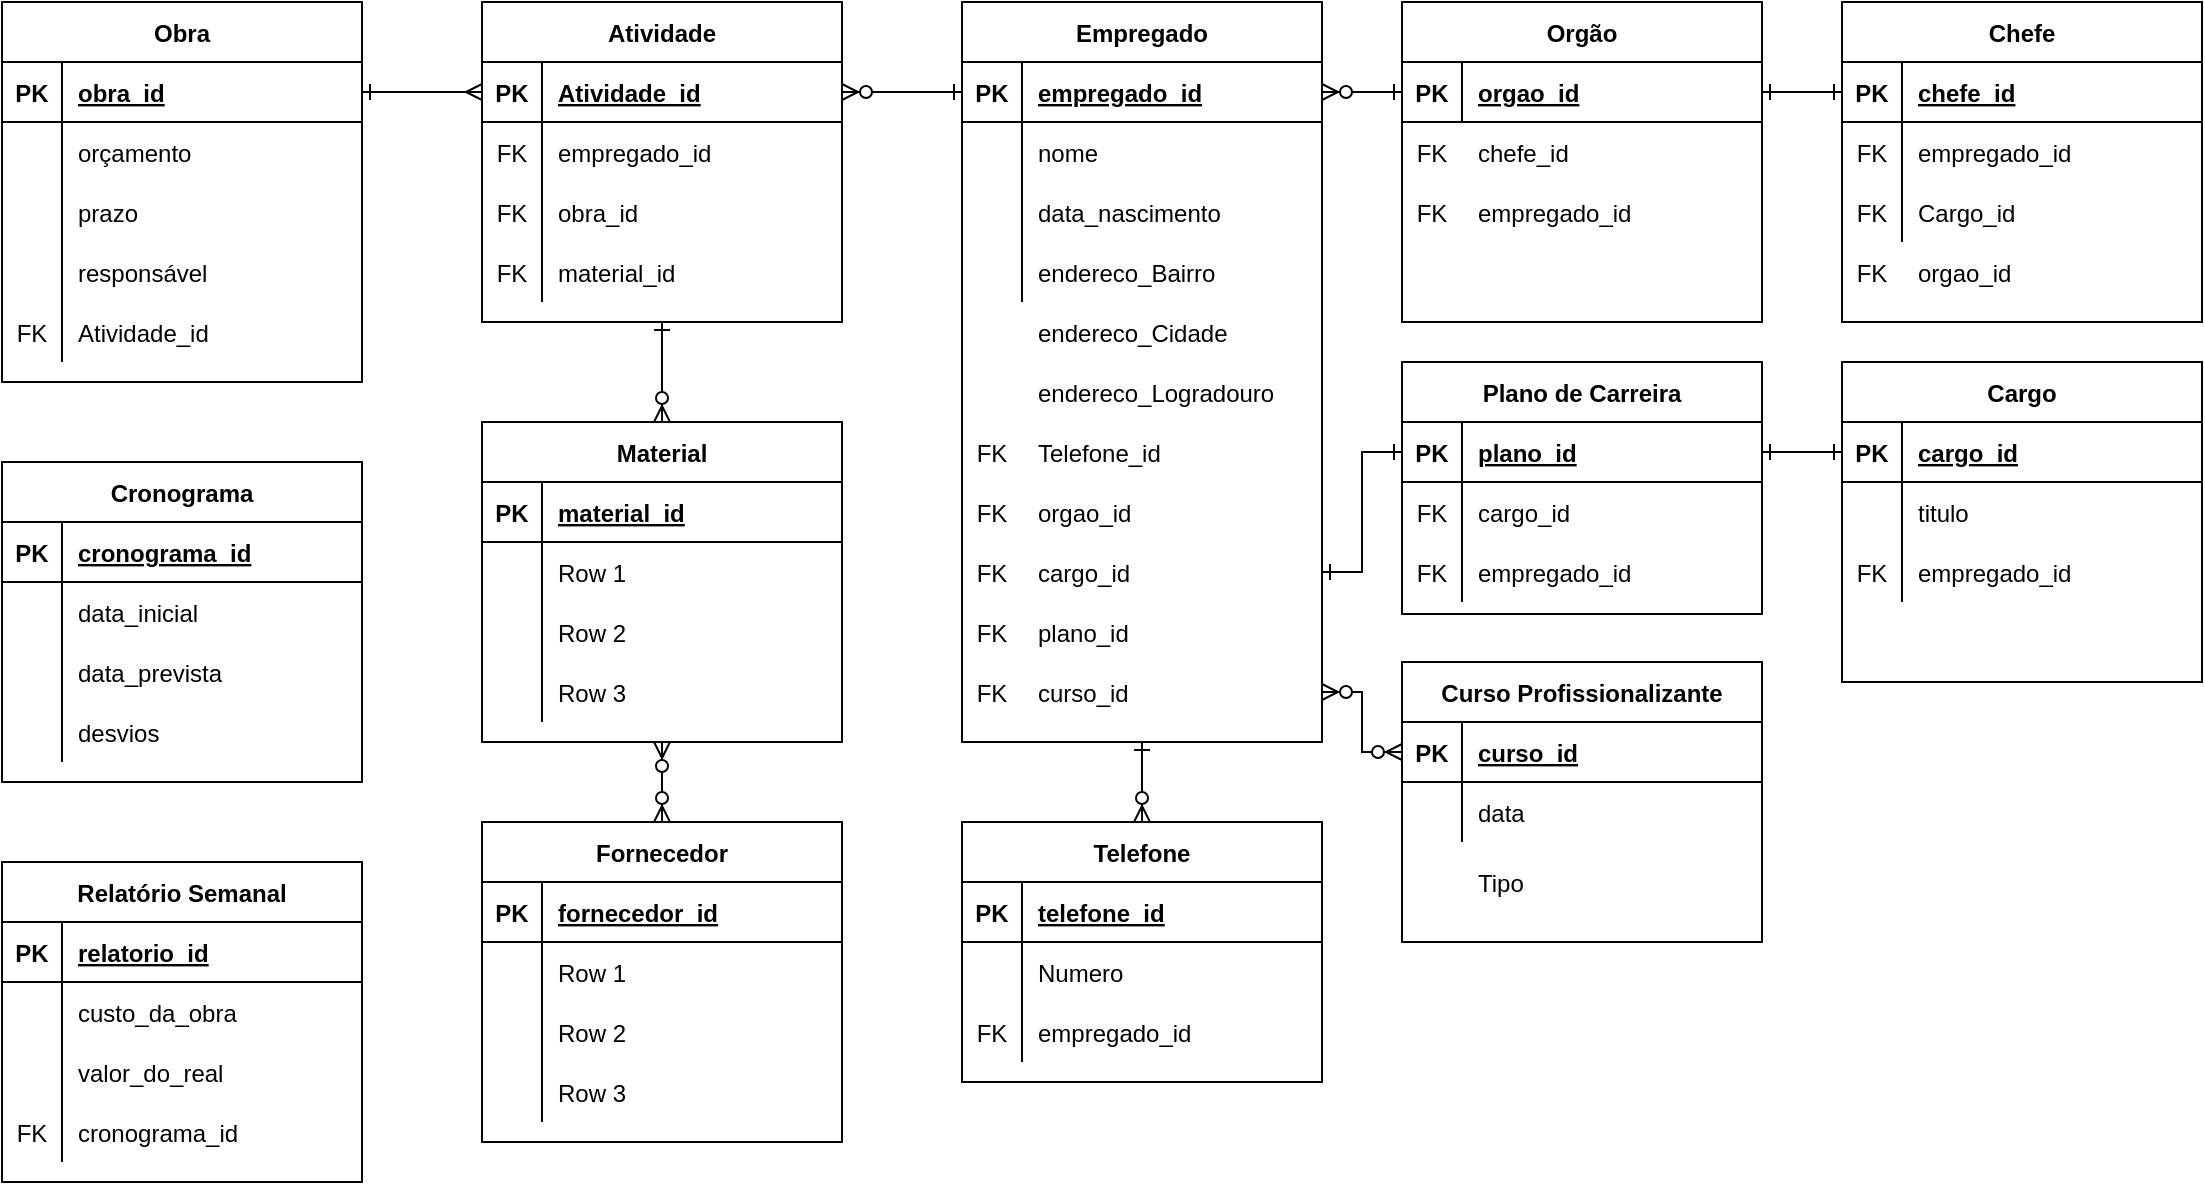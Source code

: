 <mxfile version="15.4.3" type="github">
  <diagram id="XuMGc6kauEwP0xBruHN6" name="Page-1">
    <mxGraphModel dx="1102" dy="607" grid="1" gridSize="10" guides="1" tooltips="1" connect="1" arrows="1" fold="1" page="1" pageScale="1" pageWidth="1169" pageHeight="827" math="0" shadow="0">
      <root>
        <mxCell id="0" />
        <mxCell id="1" parent="0" />
        <mxCell id="fsgz1HRYoz0x8cUBC16A-59" value="Empregado" style="shape=table;startSize=30;container=1;collapsible=1;childLayout=tableLayout;fixedRows=1;rowLines=0;fontStyle=1;align=center;resizeLast=1;" vertex="1" parent="1">
          <mxGeometry x="540" y="10" width="180" height="370" as="geometry" />
        </mxCell>
        <mxCell id="fsgz1HRYoz0x8cUBC16A-60" value="" style="shape=partialRectangle;collapsible=0;dropTarget=0;pointerEvents=0;fillColor=none;top=0;left=0;bottom=1;right=0;points=[[0,0.5],[1,0.5]];portConstraint=eastwest;" vertex="1" parent="fsgz1HRYoz0x8cUBC16A-59">
          <mxGeometry y="30" width="180" height="30" as="geometry" />
        </mxCell>
        <mxCell id="fsgz1HRYoz0x8cUBC16A-61" value="PK" style="shape=partialRectangle;connectable=0;fillColor=none;top=0;left=0;bottom=0;right=0;fontStyle=1;overflow=hidden;" vertex="1" parent="fsgz1HRYoz0x8cUBC16A-60">
          <mxGeometry width="30" height="30" as="geometry">
            <mxRectangle width="30" height="30" as="alternateBounds" />
          </mxGeometry>
        </mxCell>
        <mxCell id="fsgz1HRYoz0x8cUBC16A-62" value="empregado_id" style="shape=partialRectangle;connectable=0;fillColor=none;top=0;left=0;bottom=0;right=0;align=left;spacingLeft=6;fontStyle=5;overflow=hidden;" vertex="1" parent="fsgz1HRYoz0x8cUBC16A-60">
          <mxGeometry x="30" width="150" height="30" as="geometry">
            <mxRectangle width="150" height="30" as="alternateBounds" />
          </mxGeometry>
        </mxCell>
        <mxCell id="fsgz1HRYoz0x8cUBC16A-63" value="" style="shape=partialRectangle;collapsible=0;dropTarget=0;pointerEvents=0;fillColor=none;top=0;left=0;bottom=0;right=0;points=[[0,0.5],[1,0.5]];portConstraint=eastwest;" vertex="1" parent="fsgz1HRYoz0x8cUBC16A-59">
          <mxGeometry y="60" width="180" height="30" as="geometry" />
        </mxCell>
        <mxCell id="fsgz1HRYoz0x8cUBC16A-64" value="" style="shape=partialRectangle;connectable=0;fillColor=none;top=0;left=0;bottom=0;right=0;editable=1;overflow=hidden;" vertex="1" parent="fsgz1HRYoz0x8cUBC16A-63">
          <mxGeometry width="30" height="30" as="geometry">
            <mxRectangle width="30" height="30" as="alternateBounds" />
          </mxGeometry>
        </mxCell>
        <mxCell id="fsgz1HRYoz0x8cUBC16A-65" value="nome    " style="shape=partialRectangle;connectable=0;fillColor=none;top=0;left=0;bottom=0;right=0;align=left;spacingLeft=6;overflow=hidden;" vertex="1" parent="fsgz1HRYoz0x8cUBC16A-63">
          <mxGeometry x="30" width="150" height="30" as="geometry">
            <mxRectangle width="150" height="30" as="alternateBounds" />
          </mxGeometry>
        </mxCell>
        <mxCell id="fsgz1HRYoz0x8cUBC16A-66" value="" style="shape=partialRectangle;collapsible=0;dropTarget=0;pointerEvents=0;fillColor=none;top=0;left=0;bottom=0;right=0;points=[[0,0.5],[1,0.5]];portConstraint=eastwest;" vertex="1" parent="fsgz1HRYoz0x8cUBC16A-59">
          <mxGeometry y="90" width="180" height="30" as="geometry" />
        </mxCell>
        <mxCell id="fsgz1HRYoz0x8cUBC16A-67" value="" style="shape=partialRectangle;connectable=0;fillColor=none;top=0;left=0;bottom=0;right=0;editable=1;overflow=hidden;" vertex="1" parent="fsgz1HRYoz0x8cUBC16A-66">
          <mxGeometry width="30" height="30" as="geometry">
            <mxRectangle width="30" height="30" as="alternateBounds" />
          </mxGeometry>
        </mxCell>
        <mxCell id="fsgz1HRYoz0x8cUBC16A-68" value="data_nascimento" style="shape=partialRectangle;connectable=0;fillColor=none;top=0;left=0;bottom=0;right=0;align=left;spacingLeft=6;overflow=hidden;" vertex="1" parent="fsgz1HRYoz0x8cUBC16A-66">
          <mxGeometry x="30" width="150" height="30" as="geometry">
            <mxRectangle width="150" height="30" as="alternateBounds" />
          </mxGeometry>
        </mxCell>
        <mxCell id="fsgz1HRYoz0x8cUBC16A-69" value="" style="shape=partialRectangle;collapsible=0;dropTarget=0;pointerEvents=0;fillColor=none;top=0;left=0;bottom=0;right=0;points=[[0,0.5],[1,0.5]];portConstraint=eastwest;" vertex="1" parent="fsgz1HRYoz0x8cUBC16A-59">
          <mxGeometry y="120" width="180" height="30" as="geometry" />
        </mxCell>
        <mxCell id="fsgz1HRYoz0x8cUBC16A-70" value="" style="shape=partialRectangle;connectable=0;fillColor=none;top=0;left=0;bottom=0;right=0;editable=1;overflow=hidden;" vertex="1" parent="fsgz1HRYoz0x8cUBC16A-69">
          <mxGeometry width="30" height="30" as="geometry">
            <mxRectangle width="30" height="30" as="alternateBounds" />
          </mxGeometry>
        </mxCell>
        <mxCell id="fsgz1HRYoz0x8cUBC16A-71" value="endereco_Bairro" style="shape=partialRectangle;connectable=0;fillColor=none;top=0;left=0;bottom=0;right=0;align=left;spacingLeft=6;overflow=hidden;" vertex="1" parent="fsgz1HRYoz0x8cUBC16A-69">
          <mxGeometry x="30" width="150" height="30" as="geometry">
            <mxRectangle width="150" height="30" as="alternateBounds" />
          </mxGeometry>
        </mxCell>
        <mxCell id="fsgz1HRYoz0x8cUBC16A-72" value="Chefe" style="shape=table;startSize=30;container=1;collapsible=1;childLayout=tableLayout;fixedRows=1;rowLines=0;fontStyle=1;align=center;resizeLast=1;" vertex="1" parent="1">
          <mxGeometry x="980" y="10" width="180" height="160" as="geometry" />
        </mxCell>
        <mxCell id="fsgz1HRYoz0x8cUBC16A-73" value="" style="shape=partialRectangle;collapsible=0;dropTarget=0;pointerEvents=0;fillColor=none;top=0;left=0;bottom=1;right=0;points=[[0,0.5],[1,0.5]];portConstraint=eastwest;" vertex="1" parent="fsgz1HRYoz0x8cUBC16A-72">
          <mxGeometry y="30" width="180" height="30" as="geometry" />
        </mxCell>
        <mxCell id="fsgz1HRYoz0x8cUBC16A-74" value="PK" style="shape=partialRectangle;connectable=0;fillColor=none;top=0;left=0;bottom=0;right=0;fontStyle=1;overflow=hidden;" vertex="1" parent="fsgz1HRYoz0x8cUBC16A-73">
          <mxGeometry width="30" height="30" as="geometry">
            <mxRectangle width="30" height="30" as="alternateBounds" />
          </mxGeometry>
        </mxCell>
        <mxCell id="fsgz1HRYoz0x8cUBC16A-75" value="chefe_id" style="shape=partialRectangle;connectable=0;fillColor=none;top=0;left=0;bottom=0;right=0;align=left;spacingLeft=6;fontStyle=5;overflow=hidden;" vertex="1" parent="fsgz1HRYoz0x8cUBC16A-73">
          <mxGeometry x="30" width="150" height="30" as="geometry">
            <mxRectangle width="150" height="30" as="alternateBounds" />
          </mxGeometry>
        </mxCell>
        <mxCell id="fsgz1HRYoz0x8cUBC16A-76" value="" style="shape=partialRectangle;collapsible=0;dropTarget=0;pointerEvents=0;fillColor=none;top=0;left=0;bottom=0;right=0;points=[[0,0.5],[1,0.5]];portConstraint=eastwest;" vertex="1" parent="fsgz1HRYoz0x8cUBC16A-72">
          <mxGeometry y="60" width="180" height="30" as="geometry" />
        </mxCell>
        <mxCell id="fsgz1HRYoz0x8cUBC16A-77" value="FK" style="shape=partialRectangle;connectable=0;fillColor=none;top=0;left=0;bottom=0;right=0;editable=1;overflow=hidden;" vertex="1" parent="fsgz1HRYoz0x8cUBC16A-76">
          <mxGeometry width="30" height="30" as="geometry">
            <mxRectangle width="30" height="30" as="alternateBounds" />
          </mxGeometry>
        </mxCell>
        <mxCell id="fsgz1HRYoz0x8cUBC16A-78" value="empregado_id" style="shape=partialRectangle;connectable=0;fillColor=none;top=0;left=0;bottom=0;right=0;align=left;spacingLeft=6;overflow=hidden;" vertex="1" parent="fsgz1HRYoz0x8cUBC16A-76">
          <mxGeometry x="30" width="150" height="30" as="geometry">
            <mxRectangle width="150" height="30" as="alternateBounds" />
          </mxGeometry>
        </mxCell>
        <mxCell id="fsgz1HRYoz0x8cUBC16A-82" value="" style="shape=partialRectangle;collapsible=0;dropTarget=0;pointerEvents=0;fillColor=none;top=0;left=0;bottom=0;right=0;points=[[0,0.5],[1,0.5]];portConstraint=eastwest;" vertex="1" parent="fsgz1HRYoz0x8cUBC16A-72">
          <mxGeometry y="90" width="180" height="30" as="geometry" />
        </mxCell>
        <mxCell id="fsgz1HRYoz0x8cUBC16A-83" value="FK" style="shape=partialRectangle;connectable=0;fillColor=none;top=0;left=0;bottom=0;right=0;editable=1;overflow=hidden;" vertex="1" parent="fsgz1HRYoz0x8cUBC16A-82">
          <mxGeometry width="30" height="30" as="geometry">
            <mxRectangle width="30" height="30" as="alternateBounds" />
          </mxGeometry>
        </mxCell>
        <mxCell id="fsgz1HRYoz0x8cUBC16A-84" value="Cargo_id" style="shape=partialRectangle;connectable=0;fillColor=none;top=0;left=0;bottom=0;right=0;align=left;spacingLeft=6;overflow=hidden;" vertex="1" parent="fsgz1HRYoz0x8cUBC16A-82">
          <mxGeometry x="30" width="150" height="30" as="geometry">
            <mxRectangle width="150" height="30" as="alternateBounds" />
          </mxGeometry>
        </mxCell>
        <mxCell id="fsgz1HRYoz0x8cUBC16A-87" value="Orgão" style="shape=table;startSize=30;container=1;collapsible=1;childLayout=tableLayout;fixedRows=1;rowLines=0;fontStyle=1;align=center;resizeLast=1;" vertex="1" parent="1">
          <mxGeometry x="760" y="10" width="180" height="160" as="geometry" />
        </mxCell>
        <mxCell id="fsgz1HRYoz0x8cUBC16A-88" value="" style="shape=partialRectangle;collapsible=0;dropTarget=0;pointerEvents=0;fillColor=none;top=0;left=0;bottom=1;right=0;points=[[0,0.5],[1,0.5]];portConstraint=eastwest;" vertex="1" parent="fsgz1HRYoz0x8cUBC16A-87">
          <mxGeometry y="30" width="180" height="30" as="geometry" />
        </mxCell>
        <mxCell id="fsgz1HRYoz0x8cUBC16A-89" value="PK" style="shape=partialRectangle;connectable=0;fillColor=none;top=0;left=0;bottom=0;right=0;fontStyle=1;overflow=hidden;" vertex="1" parent="fsgz1HRYoz0x8cUBC16A-88">
          <mxGeometry width="30" height="30" as="geometry">
            <mxRectangle width="30" height="30" as="alternateBounds" />
          </mxGeometry>
        </mxCell>
        <mxCell id="fsgz1HRYoz0x8cUBC16A-90" value="orgao_id" style="shape=partialRectangle;connectable=0;fillColor=none;top=0;left=0;bottom=0;right=0;align=left;spacingLeft=6;fontStyle=5;overflow=hidden;" vertex="1" parent="fsgz1HRYoz0x8cUBC16A-88">
          <mxGeometry x="30" width="150" height="30" as="geometry">
            <mxRectangle width="150" height="30" as="alternateBounds" />
          </mxGeometry>
        </mxCell>
        <mxCell id="fsgz1HRYoz0x8cUBC16A-102" value="" style="fontSize=12;html=1;endArrow=ERone;startArrow=ERone;rounded=0;verticalAlign=middle;entryX=1;entryY=0.5;entryDx=0;entryDy=0;exitX=0;exitY=0.5;exitDx=0;exitDy=0;startFill=0;endFill=0;" edge="1" parent="1" source="fsgz1HRYoz0x8cUBC16A-73" target="fsgz1HRYoz0x8cUBC16A-88">
          <mxGeometry width="100" height="100" relative="1" as="geometry">
            <mxPoint x="680" y="300" as="sourcePoint" />
            <mxPoint x="780" y="200" as="targetPoint" />
          </mxGeometry>
        </mxCell>
        <mxCell id="fsgz1HRYoz0x8cUBC16A-104" style="edgeStyle=none;rounded=0;orthogonalLoop=1;jettySize=auto;html=1;entryX=0;entryY=0.5;entryDx=0;entryDy=0;startArrow=ERzeroToMany;startFill=1;endArrow=ERone;endFill=0;verticalAlign=middle;exitX=1;exitY=0.5;exitDx=0;exitDy=0;" edge="1" parent="1" source="fsgz1HRYoz0x8cUBC16A-60" target="fsgz1HRYoz0x8cUBC16A-88">
          <mxGeometry relative="1" as="geometry" />
        </mxCell>
        <mxCell id="fsgz1HRYoz0x8cUBC16A-109" value="" style="shape=partialRectangle;collapsible=0;dropTarget=0;pointerEvents=0;fillColor=none;top=0;left=0;bottom=0;right=0;points=[[0,0.5],[1,0.5]];portConstraint=eastwest;" vertex="1" parent="1">
          <mxGeometry x="540" y="160" width="180" height="30" as="geometry" />
        </mxCell>
        <mxCell id="fsgz1HRYoz0x8cUBC16A-110" value="" style="shape=partialRectangle;connectable=0;fillColor=none;top=0;left=0;bottom=0;right=0;editable=1;overflow=hidden;" vertex="1" parent="fsgz1HRYoz0x8cUBC16A-109">
          <mxGeometry width="30" height="30" as="geometry">
            <mxRectangle width="30" height="30" as="alternateBounds" />
          </mxGeometry>
        </mxCell>
        <mxCell id="fsgz1HRYoz0x8cUBC16A-111" value="endereco_Cidade" style="shape=partialRectangle;connectable=0;fillColor=none;top=0;left=0;bottom=0;right=0;align=left;spacingLeft=6;overflow=hidden;" vertex="1" parent="fsgz1HRYoz0x8cUBC16A-109">
          <mxGeometry x="30" width="150" height="30" as="geometry">
            <mxRectangle width="150" height="30" as="alternateBounds" />
          </mxGeometry>
        </mxCell>
        <mxCell id="fsgz1HRYoz0x8cUBC16A-112" value="" style="shape=partialRectangle;collapsible=0;dropTarget=0;pointerEvents=0;fillColor=none;top=0;left=0;bottom=0;right=0;points=[[0,0.5],[1,0.5]];portConstraint=eastwest;" vertex="1" parent="1">
          <mxGeometry x="540" y="190" width="180" height="30" as="geometry" />
        </mxCell>
        <mxCell id="fsgz1HRYoz0x8cUBC16A-113" value="" style="shape=partialRectangle;connectable=0;fillColor=none;top=0;left=0;bottom=0;right=0;editable=1;overflow=hidden;" vertex="1" parent="fsgz1HRYoz0x8cUBC16A-112">
          <mxGeometry width="30" height="30" as="geometry">
            <mxRectangle width="30" height="30" as="alternateBounds" />
          </mxGeometry>
        </mxCell>
        <mxCell id="fsgz1HRYoz0x8cUBC16A-114" value="endereco_Logradouro" style="shape=partialRectangle;connectable=0;fillColor=none;top=0;left=0;bottom=0;right=0;align=left;spacingLeft=6;overflow=hidden;" vertex="1" parent="fsgz1HRYoz0x8cUBC16A-112">
          <mxGeometry x="30" width="150" height="30" as="geometry">
            <mxRectangle width="150" height="30" as="alternateBounds" />
          </mxGeometry>
        </mxCell>
        <mxCell id="fsgz1HRYoz0x8cUBC16A-128" value="" style="shape=partialRectangle;collapsible=0;dropTarget=0;pointerEvents=0;fillColor=none;top=0;left=0;bottom=0;right=0;points=[[0,0.5],[1,0.5]];portConstraint=eastwest;" vertex="1" parent="1">
          <mxGeometry x="540" y="250" width="180" height="30" as="geometry" />
        </mxCell>
        <mxCell id="fsgz1HRYoz0x8cUBC16A-129" value="FK" style="shape=partialRectangle;connectable=0;fillColor=none;top=0;left=0;bottom=0;right=0;editable=1;overflow=hidden;" vertex="1" parent="fsgz1HRYoz0x8cUBC16A-128">
          <mxGeometry width="30" height="30" as="geometry">
            <mxRectangle width="30" height="30" as="alternateBounds" />
          </mxGeometry>
        </mxCell>
        <mxCell id="fsgz1HRYoz0x8cUBC16A-130" value="orgao_id" style="shape=partialRectangle;connectable=0;fillColor=none;top=0;left=0;bottom=0;right=0;align=left;spacingLeft=6;overflow=hidden;" vertex="1" parent="fsgz1HRYoz0x8cUBC16A-128">
          <mxGeometry x="30" width="150" height="30" as="geometry">
            <mxRectangle width="150" height="30" as="alternateBounds" />
          </mxGeometry>
        </mxCell>
        <mxCell id="fsgz1HRYoz0x8cUBC16A-131" value="Cargo" style="shape=table;startSize=30;container=1;collapsible=1;childLayout=tableLayout;fixedRows=1;rowLines=0;fontStyle=1;align=center;resizeLast=1;" vertex="1" parent="1">
          <mxGeometry x="980" y="190" width="180" height="160" as="geometry" />
        </mxCell>
        <mxCell id="fsgz1HRYoz0x8cUBC16A-132" value="" style="shape=partialRectangle;collapsible=0;dropTarget=0;pointerEvents=0;fillColor=none;top=0;left=0;bottom=1;right=0;points=[[0,0.5],[1,0.5]];portConstraint=eastwest;" vertex="1" parent="fsgz1HRYoz0x8cUBC16A-131">
          <mxGeometry y="30" width="180" height="30" as="geometry" />
        </mxCell>
        <mxCell id="fsgz1HRYoz0x8cUBC16A-133" value="PK" style="shape=partialRectangle;connectable=0;fillColor=none;top=0;left=0;bottom=0;right=0;fontStyle=1;overflow=hidden;" vertex="1" parent="fsgz1HRYoz0x8cUBC16A-132">
          <mxGeometry width="30" height="30" as="geometry">
            <mxRectangle width="30" height="30" as="alternateBounds" />
          </mxGeometry>
        </mxCell>
        <mxCell id="fsgz1HRYoz0x8cUBC16A-134" value="cargo_id" style="shape=partialRectangle;connectable=0;fillColor=none;top=0;left=0;bottom=0;right=0;align=left;spacingLeft=6;fontStyle=5;overflow=hidden;" vertex="1" parent="fsgz1HRYoz0x8cUBC16A-132">
          <mxGeometry x="30" width="150" height="30" as="geometry">
            <mxRectangle width="150" height="30" as="alternateBounds" />
          </mxGeometry>
        </mxCell>
        <mxCell id="fsgz1HRYoz0x8cUBC16A-135" value="" style="shape=partialRectangle;collapsible=0;dropTarget=0;pointerEvents=0;fillColor=none;top=0;left=0;bottom=0;right=0;points=[[0,0.5],[1,0.5]];portConstraint=eastwest;" vertex="1" parent="fsgz1HRYoz0x8cUBC16A-131">
          <mxGeometry y="60" width="180" height="30" as="geometry" />
        </mxCell>
        <mxCell id="fsgz1HRYoz0x8cUBC16A-136" value="" style="shape=partialRectangle;connectable=0;fillColor=none;top=0;left=0;bottom=0;right=0;editable=1;overflow=hidden;" vertex="1" parent="fsgz1HRYoz0x8cUBC16A-135">
          <mxGeometry width="30" height="30" as="geometry">
            <mxRectangle width="30" height="30" as="alternateBounds" />
          </mxGeometry>
        </mxCell>
        <mxCell id="fsgz1HRYoz0x8cUBC16A-137" value="titulo" style="shape=partialRectangle;connectable=0;fillColor=none;top=0;left=0;bottom=0;right=0;align=left;spacingLeft=6;overflow=hidden;" vertex="1" parent="fsgz1HRYoz0x8cUBC16A-135">
          <mxGeometry x="30" width="150" height="30" as="geometry">
            <mxRectangle width="150" height="30" as="alternateBounds" />
          </mxGeometry>
        </mxCell>
        <mxCell id="fsgz1HRYoz0x8cUBC16A-351" value="" style="shape=partialRectangle;collapsible=0;dropTarget=0;pointerEvents=0;fillColor=none;top=0;left=0;bottom=0;right=0;points=[[0,0.5],[1,0.5]];portConstraint=eastwest;" vertex="1" parent="fsgz1HRYoz0x8cUBC16A-131">
          <mxGeometry y="90" width="180" height="30" as="geometry" />
        </mxCell>
        <mxCell id="fsgz1HRYoz0x8cUBC16A-352" value="FK" style="shape=partialRectangle;connectable=0;fillColor=none;top=0;left=0;bottom=0;right=0;editable=1;overflow=hidden;" vertex="1" parent="fsgz1HRYoz0x8cUBC16A-351">
          <mxGeometry width="30" height="30" as="geometry">
            <mxRectangle width="30" height="30" as="alternateBounds" />
          </mxGeometry>
        </mxCell>
        <mxCell id="fsgz1HRYoz0x8cUBC16A-353" value="empregado_id" style="shape=partialRectangle;connectable=0;fillColor=none;top=0;left=0;bottom=0;right=0;align=left;spacingLeft=6;overflow=hidden;" vertex="1" parent="fsgz1HRYoz0x8cUBC16A-351">
          <mxGeometry x="30" width="150" height="30" as="geometry">
            <mxRectangle width="150" height="30" as="alternateBounds" />
          </mxGeometry>
        </mxCell>
        <mxCell id="fsgz1HRYoz0x8cUBC16A-148" value="" style="shape=partialRectangle;collapsible=0;dropTarget=0;pointerEvents=0;fillColor=none;top=0;left=0;bottom=0;right=0;points=[[0,0.5],[1,0.5]];portConstraint=eastwest;" vertex="1" parent="1">
          <mxGeometry x="980" y="130" width="180" height="30" as="geometry" />
        </mxCell>
        <mxCell id="fsgz1HRYoz0x8cUBC16A-149" value="FK" style="shape=partialRectangle;connectable=0;fillColor=none;top=0;left=0;bottom=0;right=0;editable=1;overflow=hidden;" vertex="1" parent="fsgz1HRYoz0x8cUBC16A-148">
          <mxGeometry width="30" height="30" as="geometry">
            <mxRectangle width="30" height="30" as="alternateBounds" />
          </mxGeometry>
        </mxCell>
        <mxCell id="fsgz1HRYoz0x8cUBC16A-150" value="orgao_id" style="shape=partialRectangle;connectable=0;fillColor=none;top=0;left=0;bottom=0;right=0;align=left;spacingLeft=6;overflow=hidden;" vertex="1" parent="fsgz1HRYoz0x8cUBC16A-148">
          <mxGeometry x="30" width="150" height="30" as="geometry">
            <mxRectangle width="150" height="30" as="alternateBounds" />
          </mxGeometry>
        </mxCell>
        <mxCell id="fsgz1HRYoz0x8cUBC16A-171" value="" style="shape=partialRectangle;collapsible=0;dropTarget=0;pointerEvents=0;fillColor=none;top=0;left=0;bottom=0;right=0;points=[[0,0.5],[1,0.5]];portConstraint=eastwest;" vertex="1" parent="1">
          <mxGeometry x="540" y="220" width="180" height="30" as="geometry" />
        </mxCell>
        <mxCell id="fsgz1HRYoz0x8cUBC16A-172" value="FK" style="shape=partialRectangle;connectable=0;fillColor=none;top=0;left=0;bottom=0;right=0;editable=1;overflow=hidden;" vertex="1" parent="fsgz1HRYoz0x8cUBC16A-171">
          <mxGeometry width="30" height="30" as="geometry">
            <mxRectangle width="30" height="30" as="alternateBounds" />
          </mxGeometry>
        </mxCell>
        <mxCell id="fsgz1HRYoz0x8cUBC16A-173" value="Telefone_id" style="shape=partialRectangle;connectable=0;fillColor=none;top=0;left=0;bottom=0;right=0;align=left;spacingLeft=6;overflow=hidden;" vertex="1" parent="fsgz1HRYoz0x8cUBC16A-171">
          <mxGeometry x="30" width="150" height="30" as="geometry">
            <mxRectangle width="150" height="30" as="alternateBounds" />
          </mxGeometry>
        </mxCell>
        <mxCell id="fsgz1HRYoz0x8cUBC16A-174" value="Obra" style="shape=table;startSize=30;container=1;collapsible=1;childLayout=tableLayout;fixedRows=1;rowLines=0;fontStyle=1;align=center;resizeLast=1;" vertex="1" parent="1">
          <mxGeometry x="60" y="10" width="180" height="190" as="geometry" />
        </mxCell>
        <mxCell id="fsgz1HRYoz0x8cUBC16A-175" value="" style="shape=partialRectangle;collapsible=0;dropTarget=0;pointerEvents=0;fillColor=none;top=0;left=0;bottom=1;right=0;points=[[0,0.5],[1,0.5]];portConstraint=eastwest;" vertex="1" parent="fsgz1HRYoz0x8cUBC16A-174">
          <mxGeometry y="30" width="180" height="30" as="geometry" />
        </mxCell>
        <mxCell id="fsgz1HRYoz0x8cUBC16A-176" value="PK" style="shape=partialRectangle;connectable=0;fillColor=none;top=0;left=0;bottom=0;right=0;fontStyle=1;overflow=hidden;" vertex="1" parent="fsgz1HRYoz0x8cUBC16A-175">
          <mxGeometry width="30" height="30" as="geometry">
            <mxRectangle width="30" height="30" as="alternateBounds" />
          </mxGeometry>
        </mxCell>
        <mxCell id="fsgz1HRYoz0x8cUBC16A-177" value="obra_id" style="shape=partialRectangle;connectable=0;fillColor=none;top=0;left=0;bottom=0;right=0;align=left;spacingLeft=6;fontStyle=5;overflow=hidden;" vertex="1" parent="fsgz1HRYoz0x8cUBC16A-175">
          <mxGeometry x="30" width="150" height="30" as="geometry">
            <mxRectangle width="150" height="30" as="alternateBounds" />
          </mxGeometry>
        </mxCell>
        <mxCell id="fsgz1HRYoz0x8cUBC16A-318" value="" style="shape=partialRectangle;collapsible=0;dropTarget=0;pointerEvents=0;fillColor=none;top=0;left=0;bottom=0;right=0;points=[[0,0.5],[1,0.5]];portConstraint=eastwest;" vertex="1" parent="fsgz1HRYoz0x8cUBC16A-174">
          <mxGeometry y="60" width="180" height="30" as="geometry" />
        </mxCell>
        <mxCell id="fsgz1HRYoz0x8cUBC16A-319" value="" style="shape=partialRectangle;connectable=0;fillColor=none;top=0;left=0;bottom=0;right=0;editable=1;overflow=hidden;" vertex="1" parent="fsgz1HRYoz0x8cUBC16A-318">
          <mxGeometry width="30" height="30" as="geometry">
            <mxRectangle width="30" height="30" as="alternateBounds" />
          </mxGeometry>
        </mxCell>
        <mxCell id="fsgz1HRYoz0x8cUBC16A-320" value="orçamento" style="shape=partialRectangle;connectable=0;fillColor=none;top=0;left=0;bottom=0;right=0;align=left;spacingLeft=6;overflow=hidden;" vertex="1" parent="fsgz1HRYoz0x8cUBC16A-318">
          <mxGeometry x="30" width="150" height="30" as="geometry">
            <mxRectangle width="150" height="30" as="alternateBounds" />
          </mxGeometry>
        </mxCell>
        <mxCell id="fsgz1HRYoz0x8cUBC16A-321" value="" style="shape=partialRectangle;collapsible=0;dropTarget=0;pointerEvents=0;fillColor=none;top=0;left=0;bottom=0;right=0;points=[[0,0.5],[1,0.5]];portConstraint=eastwest;" vertex="1" parent="fsgz1HRYoz0x8cUBC16A-174">
          <mxGeometry y="90" width="180" height="30" as="geometry" />
        </mxCell>
        <mxCell id="fsgz1HRYoz0x8cUBC16A-322" value="" style="shape=partialRectangle;connectable=0;fillColor=none;top=0;left=0;bottom=0;right=0;editable=1;overflow=hidden;" vertex="1" parent="fsgz1HRYoz0x8cUBC16A-321">
          <mxGeometry width="30" height="30" as="geometry">
            <mxRectangle width="30" height="30" as="alternateBounds" />
          </mxGeometry>
        </mxCell>
        <mxCell id="fsgz1HRYoz0x8cUBC16A-323" value="prazo" style="shape=partialRectangle;connectable=0;fillColor=none;top=0;left=0;bottom=0;right=0;align=left;spacingLeft=6;overflow=hidden;" vertex="1" parent="fsgz1HRYoz0x8cUBC16A-321">
          <mxGeometry x="30" width="150" height="30" as="geometry">
            <mxRectangle width="150" height="30" as="alternateBounds" />
          </mxGeometry>
        </mxCell>
        <mxCell id="fsgz1HRYoz0x8cUBC16A-324" value="" style="shape=partialRectangle;collapsible=0;dropTarget=0;pointerEvents=0;fillColor=none;top=0;left=0;bottom=0;right=0;points=[[0,0.5],[1,0.5]];portConstraint=eastwest;" vertex="1" parent="fsgz1HRYoz0x8cUBC16A-174">
          <mxGeometry y="120" width="180" height="30" as="geometry" />
        </mxCell>
        <mxCell id="fsgz1HRYoz0x8cUBC16A-325" value="" style="shape=partialRectangle;connectable=0;fillColor=none;top=0;left=0;bottom=0;right=0;editable=1;overflow=hidden;" vertex="1" parent="fsgz1HRYoz0x8cUBC16A-324">
          <mxGeometry width="30" height="30" as="geometry">
            <mxRectangle width="30" height="30" as="alternateBounds" />
          </mxGeometry>
        </mxCell>
        <mxCell id="fsgz1HRYoz0x8cUBC16A-326" value="responsável" style="shape=partialRectangle;connectable=0;fillColor=none;top=0;left=0;bottom=0;right=0;align=left;spacingLeft=6;overflow=hidden;" vertex="1" parent="fsgz1HRYoz0x8cUBC16A-324">
          <mxGeometry x="30" width="150" height="30" as="geometry">
            <mxRectangle width="150" height="30" as="alternateBounds" />
          </mxGeometry>
        </mxCell>
        <mxCell id="fsgz1HRYoz0x8cUBC16A-181" value="" style="shape=partialRectangle;collapsible=0;dropTarget=0;pointerEvents=0;fillColor=none;top=0;left=0;bottom=0;right=0;points=[[0,0.5],[1,0.5]];portConstraint=eastwest;" vertex="1" parent="fsgz1HRYoz0x8cUBC16A-174">
          <mxGeometry y="150" width="180" height="30" as="geometry" />
        </mxCell>
        <mxCell id="fsgz1HRYoz0x8cUBC16A-182" value="FK" style="shape=partialRectangle;connectable=0;fillColor=none;top=0;left=0;bottom=0;right=0;editable=1;overflow=hidden;" vertex="1" parent="fsgz1HRYoz0x8cUBC16A-181">
          <mxGeometry width="30" height="30" as="geometry">
            <mxRectangle width="30" height="30" as="alternateBounds" />
          </mxGeometry>
        </mxCell>
        <mxCell id="fsgz1HRYoz0x8cUBC16A-183" value="Atividade_id" style="shape=partialRectangle;connectable=0;fillColor=none;top=0;left=0;bottom=0;right=0;align=left;spacingLeft=6;overflow=hidden;" vertex="1" parent="fsgz1HRYoz0x8cUBC16A-181">
          <mxGeometry x="30" width="150" height="30" as="geometry">
            <mxRectangle width="150" height="30" as="alternateBounds" />
          </mxGeometry>
        </mxCell>
        <mxCell id="fsgz1HRYoz0x8cUBC16A-201" value="Cronograma" style="shape=table;startSize=30;container=1;collapsible=1;childLayout=tableLayout;fixedRows=1;rowLines=0;fontStyle=1;align=center;resizeLast=1;" vertex="1" parent="1">
          <mxGeometry x="60" y="240" width="180" height="160" as="geometry" />
        </mxCell>
        <mxCell id="fsgz1HRYoz0x8cUBC16A-202" value="" style="shape=partialRectangle;collapsible=0;dropTarget=0;pointerEvents=0;fillColor=none;top=0;left=0;bottom=1;right=0;points=[[0,0.5],[1,0.5]];portConstraint=eastwest;" vertex="1" parent="fsgz1HRYoz0x8cUBC16A-201">
          <mxGeometry y="30" width="180" height="30" as="geometry" />
        </mxCell>
        <mxCell id="fsgz1HRYoz0x8cUBC16A-203" value="PK" style="shape=partialRectangle;connectable=0;fillColor=none;top=0;left=0;bottom=0;right=0;fontStyle=1;overflow=hidden;" vertex="1" parent="fsgz1HRYoz0x8cUBC16A-202">
          <mxGeometry width="30" height="30" as="geometry">
            <mxRectangle width="30" height="30" as="alternateBounds" />
          </mxGeometry>
        </mxCell>
        <mxCell id="fsgz1HRYoz0x8cUBC16A-204" value="cronograma_id" style="shape=partialRectangle;connectable=0;fillColor=none;top=0;left=0;bottom=0;right=0;align=left;spacingLeft=6;fontStyle=5;overflow=hidden;" vertex="1" parent="fsgz1HRYoz0x8cUBC16A-202">
          <mxGeometry x="30" width="150" height="30" as="geometry">
            <mxRectangle width="150" height="30" as="alternateBounds" />
          </mxGeometry>
        </mxCell>
        <mxCell id="fsgz1HRYoz0x8cUBC16A-208" value="" style="shape=partialRectangle;collapsible=0;dropTarget=0;pointerEvents=0;fillColor=none;top=0;left=0;bottom=0;right=0;points=[[0,0.5],[1,0.5]];portConstraint=eastwest;" vertex="1" parent="fsgz1HRYoz0x8cUBC16A-201">
          <mxGeometry y="60" width="180" height="30" as="geometry" />
        </mxCell>
        <mxCell id="fsgz1HRYoz0x8cUBC16A-209" value="" style="shape=partialRectangle;connectable=0;fillColor=none;top=0;left=0;bottom=0;right=0;editable=1;overflow=hidden;" vertex="1" parent="fsgz1HRYoz0x8cUBC16A-208">
          <mxGeometry width="30" height="30" as="geometry">
            <mxRectangle width="30" height="30" as="alternateBounds" />
          </mxGeometry>
        </mxCell>
        <mxCell id="fsgz1HRYoz0x8cUBC16A-210" value="data_inicial" style="shape=partialRectangle;connectable=0;fillColor=none;top=0;left=0;bottom=0;right=0;align=left;spacingLeft=6;overflow=hidden;" vertex="1" parent="fsgz1HRYoz0x8cUBC16A-208">
          <mxGeometry x="30" width="150" height="30" as="geometry">
            <mxRectangle width="150" height="30" as="alternateBounds" />
          </mxGeometry>
        </mxCell>
        <mxCell id="fsgz1HRYoz0x8cUBC16A-211" value="" style="shape=partialRectangle;collapsible=0;dropTarget=0;pointerEvents=0;fillColor=none;top=0;left=0;bottom=0;right=0;points=[[0,0.5],[1,0.5]];portConstraint=eastwest;" vertex="1" parent="fsgz1HRYoz0x8cUBC16A-201">
          <mxGeometry y="90" width="180" height="30" as="geometry" />
        </mxCell>
        <mxCell id="fsgz1HRYoz0x8cUBC16A-212" value="" style="shape=partialRectangle;connectable=0;fillColor=none;top=0;left=0;bottom=0;right=0;editable=1;overflow=hidden;" vertex="1" parent="fsgz1HRYoz0x8cUBC16A-211">
          <mxGeometry width="30" height="30" as="geometry">
            <mxRectangle width="30" height="30" as="alternateBounds" />
          </mxGeometry>
        </mxCell>
        <mxCell id="fsgz1HRYoz0x8cUBC16A-213" value="data_prevista" style="shape=partialRectangle;connectable=0;fillColor=none;top=0;left=0;bottom=0;right=0;align=left;spacingLeft=6;overflow=hidden;" vertex="1" parent="fsgz1HRYoz0x8cUBC16A-211">
          <mxGeometry x="30" width="150" height="30" as="geometry">
            <mxRectangle width="150" height="30" as="alternateBounds" />
          </mxGeometry>
        </mxCell>
        <mxCell id="fsgz1HRYoz0x8cUBC16A-341" value="" style="shape=partialRectangle;collapsible=0;dropTarget=0;pointerEvents=0;fillColor=none;top=0;left=0;bottom=0;right=0;points=[[0,0.5],[1,0.5]];portConstraint=eastwest;" vertex="1" parent="fsgz1HRYoz0x8cUBC16A-201">
          <mxGeometry y="120" width="180" height="30" as="geometry" />
        </mxCell>
        <mxCell id="fsgz1HRYoz0x8cUBC16A-342" value="" style="shape=partialRectangle;connectable=0;fillColor=none;top=0;left=0;bottom=0;right=0;editable=1;overflow=hidden;" vertex="1" parent="fsgz1HRYoz0x8cUBC16A-341">
          <mxGeometry width="30" height="30" as="geometry">
            <mxRectangle width="30" height="30" as="alternateBounds" />
          </mxGeometry>
        </mxCell>
        <mxCell id="fsgz1HRYoz0x8cUBC16A-343" value="desvios" style="shape=partialRectangle;connectable=0;fillColor=none;top=0;left=0;bottom=0;right=0;align=left;spacingLeft=6;overflow=hidden;" vertex="1" parent="fsgz1HRYoz0x8cUBC16A-341">
          <mxGeometry x="30" width="150" height="30" as="geometry">
            <mxRectangle width="150" height="30" as="alternateBounds" />
          </mxGeometry>
        </mxCell>
        <mxCell id="fsgz1HRYoz0x8cUBC16A-218" value="" style="shape=partialRectangle;collapsible=0;dropTarget=0;pointerEvents=0;fillColor=none;top=0;left=0;bottom=0;right=0;points=[[0,0.5],[1,0.5]];portConstraint=eastwest;" vertex="1" parent="1">
          <mxGeometry x="540" y="280" width="180" height="30" as="geometry" />
        </mxCell>
        <mxCell id="fsgz1HRYoz0x8cUBC16A-219" value="FK" style="shape=partialRectangle;connectable=0;fillColor=none;top=0;left=0;bottom=0;right=0;editable=1;overflow=hidden;" vertex="1" parent="fsgz1HRYoz0x8cUBC16A-218">
          <mxGeometry width="30" height="30" as="geometry">
            <mxRectangle width="30" height="30" as="alternateBounds" />
          </mxGeometry>
        </mxCell>
        <mxCell id="fsgz1HRYoz0x8cUBC16A-220" value="cargo_id" style="shape=partialRectangle;connectable=0;fillColor=none;top=0;left=0;bottom=0;right=0;align=left;spacingLeft=6;overflow=hidden;" vertex="1" parent="fsgz1HRYoz0x8cUBC16A-218">
          <mxGeometry x="30" width="150" height="30" as="geometry">
            <mxRectangle width="150" height="30" as="alternateBounds" />
          </mxGeometry>
        </mxCell>
        <mxCell id="fsgz1HRYoz0x8cUBC16A-237" style="edgeStyle=none;rounded=0;orthogonalLoop=1;jettySize=auto;html=1;exitX=0.5;exitY=0;exitDx=0;exitDy=0;entryX=0.5;entryY=1;entryDx=0;entryDy=0;startArrow=ERzeroToMany;startFill=1;endArrow=ERone;endFill=0;verticalAlign=middle;" edge="1" parent="1" source="fsgz1HRYoz0x8cUBC16A-267" target="fsgz1HRYoz0x8cUBC16A-59">
          <mxGeometry relative="1" as="geometry">
            <mxPoint x="540" y="610" as="sourcePoint" />
          </mxGeometry>
        </mxCell>
        <mxCell id="fsgz1HRYoz0x8cUBC16A-238" value="" style="group" vertex="1" connectable="0" parent="1">
          <mxGeometry x="300" y="10" width="180" height="180" as="geometry" />
        </mxCell>
        <mxCell id="fsgz1HRYoz0x8cUBC16A-187" value="Atividade" style="shape=table;startSize=30;container=1;collapsible=1;childLayout=tableLayout;fixedRows=1;rowLines=0;fontStyle=1;align=center;resizeLast=1;" vertex="1" parent="fsgz1HRYoz0x8cUBC16A-238">
          <mxGeometry width="180" height="160" as="geometry" />
        </mxCell>
        <mxCell id="fsgz1HRYoz0x8cUBC16A-188" value="" style="shape=partialRectangle;collapsible=0;dropTarget=0;pointerEvents=0;fillColor=none;top=0;left=0;bottom=1;right=0;points=[[0,0.5],[1,0.5]];portConstraint=eastwest;" vertex="1" parent="fsgz1HRYoz0x8cUBC16A-187">
          <mxGeometry y="30" width="180" height="30" as="geometry" />
        </mxCell>
        <mxCell id="fsgz1HRYoz0x8cUBC16A-189" value="PK" style="shape=partialRectangle;connectable=0;fillColor=none;top=0;left=0;bottom=0;right=0;fontStyle=1;overflow=hidden;" vertex="1" parent="fsgz1HRYoz0x8cUBC16A-188">
          <mxGeometry width="30" height="30" as="geometry">
            <mxRectangle width="30" height="30" as="alternateBounds" />
          </mxGeometry>
        </mxCell>
        <mxCell id="fsgz1HRYoz0x8cUBC16A-190" value="Atividade_id" style="shape=partialRectangle;connectable=0;fillColor=none;top=0;left=0;bottom=0;right=0;align=left;spacingLeft=6;fontStyle=5;overflow=hidden;" vertex="1" parent="fsgz1HRYoz0x8cUBC16A-188">
          <mxGeometry x="30" width="150" height="30" as="geometry">
            <mxRectangle width="150" height="30" as="alternateBounds" />
          </mxGeometry>
        </mxCell>
        <mxCell id="fsgz1HRYoz0x8cUBC16A-191" value="" style="shape=partialRectangle;collapsible=0;dropTarget=0;pointerEvents=0;fillColor=none;top=0;left=0;bottom=0;right=0;points=[[0,0.5],[1,0.5]];portConstraint=eastwest;" vertex="1" parent="fsgz1HRYoz0x8cUBC16A-187">
          <mxGeometry y="60" width="180" height="30" as="geometry" />
        </mxCell>
        <mxCell id="fsgz1HRYoz0x8cUBC16A-192" value="FK" style="shape=partialRectangle;connectable=0;fillColor=none;top=0;left=0;bottom=0;right=0;editable=1;overflow=hidden;" vertex="1" parent="fsgz1HRYoz0x8cUBC16A-191">
          <mxGeometry width="30" height="30" as="geometry">
            <mxRectangle width="30" height="30" as="alternateBounds" />
          </mxGeometry>
        </mxCell>
        <mxCell id="fsgz1HRYoz0x8cUBC16A-193" value="empregado_id" style="shape=partialRectangle;connectable=0;fillColor=none;top=0;left=0;bottom=0;right=0;align=left;spacingLeft=6;overflow=hidden;" vertex="1" parent="fsgz1HRYoz0x8cUBC16A-191">
          <mxGeometry x="30" width="150" height="30" as="geometry">
            <mxRectangle width="150" height="30" as="alternateBounds" />
          </mxGeometry>
        </mxCell>
        <mxCell id="fsgz1HRYoz0x8cUBC16A-194" value="" style="shape=partialRectangle;collapsible=0;dropTarget=0;pointerEvents=0;fillColor=none;top=0;left=0;bottom=0;right=0;points=[[0,0.5],[1,0.5]];portConstraint=eastwest;" vertex="1" parent="fsgz1HRYoz0x8cUBC16A-187">
          <mxGeometry y="90" width="180" height="30" as="geometry" />
        </mxCell>
        <mxCell id="fsgz1HRYoz0x8cUBC16A-195" value="FK" style="shape=partialRectangle;connectable=0;fillColor=none;top=0;left=0;bottom=0;right=0;editable=1;overflow=hidden;" vertex="1" parent="fsgz1HRYoz0x8cUBC16A-194">
          <mxGeometry width="30" height="30" as="geometry">
            <mxRectangle width="30" height="30" as="alternateBounds" />
          </mxGeometry>
        </mxCell>
        <mxCell id="fsgz1HRYoz0x8cUBC16A-196" value="obra_id" style="shape=partialRectangle;connectable=0;fillColor=none;top=0;left=0;bottom=0;right=0;align=left;spacingLeft=6;overflow=hidden;" vertex="1" parent="fsgz1HRYoz0x8cUBC16A-194">
          <mxGeometry x="30" width="150" height="30" as="geometry">
            <mxRectangle width="150" height="30" as="alternateBounds" />
          </mxGeometry>
        </mxCell>
        <mxCell id="fsgz1HRYoz0x8cUBC16A-345" value="" style="shape=partialRectangle;collapsible=0;dropTarget=0;pointerEvents=0;fillColor=none;top=0;left=0;bottom=0;right=0;points=[[0,0.5],[1,0.5]];portConstraint=eastwest;" vertex="1" parent="fsgz1HRYoz0x8cUBC16A-187">
          <mxGeometry y="120" width="180" height="30" as="geometry" />
        </mxCell>
        <mxCell id="fsgz1HRYoz0x8cUBC16A-346" value="FK" style="shape=partialRectangle;connectable=0;fillColor=none;top=0;left=0;bottom=0;right=0;editable=1;overflow=hidden;" vertex="1" parent="fsgz1HRYoz0x8cUBC16A-345">
          <mxGeometry width="30" height="30" as="geometry">
            <mxRectangle width="30" height="30" as="alternateBounds" />
          </mxGeometry>
        </mxCell>
        <mxCell id="fsgz1HRYoz0x8cUBC16A-347" value="material_id" style="shape=partialRectangle;connectable=0;fillColor=none;top=0;left=0;bottom=0;right=0;align=left;spacingLeft=6;overflow=hidden;" vertex="1" parent="fsgz1HRYoz0x8cUBC16A-345">
          <mxGeometry x="30" width="150" height="30" as="geometry">
            <mxRectangle width="150" height="30" as="alternateBounds" />
          </mxGeometry>
        </mxCell>
        <mxCell id="fsgz1HRYoz0x8cUBC16A-243" value="" style="shape=partialRectangle;collapsible=0;dropTarget=0;pointerEvents=0;fillColor=none;top=0;left=0;bottom=0;right=0;points=[[0,0.5],[1,0.5]];portConstraint=eastwest;" vertex="1" parent="1">
          <mxGeometry x="540" y="340" width="180" height="30" as="geometry" />
        </mxCell>
        <mxCell id="fsgz1HRYoz0x8cUBC16A-244" value="FK" style="shape=partialRectangle;connectable=0;fillColor=none;top=0;left=0;bottom=0;right=0;editable=1;overflow=hidden;" vertex="1" parent="fsgz1HRYoz0x8cUBC16A-243">
          <mxGeometry width="30" height="30" as="geometry">
            <mxRectangle width="30" height="30" as="alternateBounds" />
          </mxGeometry>
        </mxCell>
        <mxCell id="fsgz1HRYoz0x8cUBC16A-245" value="curso_id" style="shape=partialRectangle;connectable=0;fillColor=none;top=0;left=0;bottom=0;right=0;align=left;spacingLeft=6;overflow=hidden;" vertex="1" parent="fsgz1HRYoz0x8cUBC16A-243">
          <mxGeometry x="30" width="150" height="30" as="geometry">
            <mxRectangle width="150" height="30" as="alternateBounds" />
          </mxGeometry>
        </mxCell>
        <mxCell id="fsgz1HRYoz0x8cUBC16A-280" value="" style="edgeStyle=orthogonalEdgeStyle;rounded=0;orthogonalLoop=1;jettySize=auto;html=1;startArrow=ERone;startFill=0;endArrow=ERone;endFill=0;verticalAlign=middle;exitX=0;exitY=0.5;exitDx=0;exitDy=0;entryX=1;entryY=0.5;entryDx=0;entryDy=0;" edge="1" parent="1" source="fsgz1HRYoz0x8cUBC16A-255" target="fsgz1HRYoz0x8cUBC16A-218">
          <mxGeometry relative="1" as="geometry" />
        </mxCell>
        <mxCell id="fsgz1HRYoz0x8cUBC16A-281" style="rounded=0;orthogonalLoop=1;jettySize=auto;html=1;entryX=0;entryY=0.5;entryDx=0;entryDy=0;startArrow=ERone;startFill=0;endArrow=ERone;endFill=0;verticalAlign=middle;exitX=1;exitY=0.5;exitDx=0;exitDy=0;" edge="1" parent="1" source="fsgz1HRYoz0x8cUBC16A-255" target="fsgz1HRYoz0x8cUBC16A-132">
          <mxGeometry relative="1" as="geometry">
            <mxPoint x="950" y="200" as="sourcePoint" />
          </mxGeometry>
        </mxCell>
        <mxCell id="fsgz1HRYoz0x8cUBC16A-254" value="Plano de Carreira" style="shape=table;startSize=30;container=1;collapsible=1;childLayout=tableLayout;fixedRows=1;rowLines=0;fontStyle=1;align=center;resizeLast=1;" vertex="1" parent="1">
          <mxGeometry x="760" y="190" width="180" height="126" as="geometry" />
        </mxCell>
        <mxCell id="fsgz1HRYoz0x8cUBC16A-255" value="" style="shape=partialRectangle;collapsible=0;dropTarget=0;pointerEvents=0;fillColor=none;top=0;left=0;bottom=1;right=0;points=[[0,0.5],[1,0.5]];portConstraint=eastwest;" vertex="1" parent="fsgz1HRYoz0x8cUBC16A-254">
          <mxGeometry y="30" width="180" height="30" as="geometry" />
        </mxCell>
        <mxCell id="fsgz1HRYoz0x8cUBC16A-256" value="PK" style="shape=partialRectangle;connectable=0;fillColor=none;top=0;left=0;bottom=0;right=0;fontStyle=1;overflow=hidden;" vertex="1" parent="fsgz1HRYoz0x8cUBC16A-255">
          <mxGeometry width="30" height="30" as="geometry">
            <mxRectangle width="30" height="30" as="alternateBounds" />
          </mxGeometry>
        </mxCell>
        <mxCell id="fsgz1HRYoz0x8cUBC16A-257" value="plano_id" style="shape=partialRectangle;connectable=0;fillColor=none;top=0;left=0;bottom=0;right=0;align=left;spacingLeft=6;fontStyle=5;overflow=hidden;" vertex="1" parent="fsgz1HRYoz0x8cUBC16A-255">
          <mxGeometry x="30" width="150" height="30" as="geometry">
            <mxRectangle width="150" height="30" as="alternateBounds" />
          </mxGeometry>
        </mxCell>
        <mxCell id="fsgz1HRYoz0x8cUBC16A-258" value="" style="shape=partialRectangle;collapsible=0;dropTarget=0;pointerEvents=0;fillColor=none;top=0;left=0;bottom=0;right=0;points=[[0,0.5],[1,0.5]];portConstraint=eastwest;" vertex="1" parent="fsgz1HRYoz0x8cUBC16A-254">
          <mxGeometry y="60" width="180" height="30" as="geometry" />
        </mxCell>
        <mxCell id="fsgz1HRYoz0x8cUBC16A-259" value="FK" style="shape=partialRectangle;connectable=0;fillColor=none;top=0;left=0;bottom=0;right=0;editable=1;overflow=hidden;" vertex="1" parent="fsgz1HRYoz0x8cUBC16A-258">
          <mxGeometry width="30" height="30" as="geometry">
            <mxRectangle width="30" height="30" as="alternateBounds" />
          </mxGeometry>
        </mxCell>
        <mxCell id="fsgz1HRYoz0x8cUBC16A-260" value="cargo_id" style="shape=partialRectangle;connectable=0;fillColor=none;top=0;left=0;bottom=0;right=0;align=left;spacingLeft=6;overflow=hidden;" vertex="1" parent="fsgz1HRYoz0x8cUBC16A-258">
          <mxGeometry x="30" width="150" height="30" as="geometry">
            <mxRectangle width="150" height="30" as="alternateBounds" />
          </mxGeometry>
        </mxCell>
        <mxCell id="fsgz1HRYoz0x8cUBC16A-354" value="" style="shape=partialRectangle;collapsible=0;dropTarget=0;pointerEvents=0;fillColor=none;top=0;left=0;bottom=0;right=0;points=[[0,0.5],[1,0.5]];portConstraint=eastwest;" vertex="1" parent="fsgz1HRYoz0x8cUBC16A-254">
          <mxGeometry y="90" width="180" height="30" as="geometry" />
        </mxCell>
        <mxCell id="fsgz1HRYoz0x8cUBC16A-355" value="FK" style="shape=partialRectangle;connectable=0;fillColor=none;top=0;left=0;bottom=0;right=0;editable=1;overflow=hidden;" vertex="1" parent="fsgz1HRYoz0x8cUBC16A-354">
          <mxGeometry width="30" height="30" as="geometry">
            <mxRectangle width="30" height="30" as="alternateBounds" />
          </mxGeometry>
        </mxCell>
        <mxCell id="fsgz1HRYoz0x8cUBC16A-356" value="empregado_id" style="shape=partialRectangle;connectable=0;fillColor=none;top=0;left=0;bottom=0;right=0;align=left;spacingLeft=6;overflow=hidden;" vertex="1" parent="fsgz1HRYoz0x8cUBC16A-354">
          <mxGeometry x="30" width="150" height="30" as="geometry">
            <mxRectangle width="150" height="30" as="alternateBounds" />
          </mxGeometry>
        </mxCell>
        <mxCell id="fsgz1HRYoz0x8cUBC16A-246" value="" style="group" vertex="1" connectable="0" parent="1">
          <mxGeometry x="760" y="340" width="180" height="140" as="geometry" />
        </mxCell>
        <mxCell id="fsgz1HRYoz0x8cUBC16A-248" value="" style="group" vertex="1" connectable="0" parent="fsgz1HRYoz0x8cUBC16A-246">
          <mxGeometry width="180" height="140" as="geometry" />
        </mxCell>
        <mxCell id="fsgz1HRYoz0x8cUBC16A-151" value="Curso Profissionalizante" style="shape=table;startSize=30;container=1;collapsible=1;childLayout=tableLayout;fixedRows=1;rowLines=0;fontStyle=1;align=center;resizeLast=1;" vertex="1" parent="fsgz1HRYoz0x8cUBC16A-248">
          <mxGeometry width="180" height="140" as="geometry" />
        </mxCell>
        <mxCell id="fsgz1HRYoz0x8cUBC16A-152" value="" style="shape=partialRectangle;collapsible=0;dropTarget=0;pointerEvents=0;fillColor=none;top=0;left=0;bottom=1;right=0;points=[[0,0.5],[1,0.5]];portConstraint=eastwest;" vertex="1" parent="fsgz1HRYoz0x8cUBC16A-151">
          <mxGeometry y="30" width="180" height="30" as="geometry" />
        </mxCell>
        <mxCell id="fsgz1HRYoz0x8cUBC16A-153" value="PK" style="shape=partialRectangle;connectable=0;fillColor=none;top=0;left=0;bottom=0;right=0;fontStyle=1;overflow=hidden;" vertex="1" parent="fsgz1HRYoz0x8cUBC16A-152">
          <mxGeometry width="30" height="30" as="geometry">
            <mxRectangle width="30" height="30" as="alternateBounds" />
          </mxGeometry>
        </mxCell>
        <mxCell id="fsgz1HRYoz0x8cUBC16A-154" value="curso_id" style="shape=partialRectangle;connectable=0;fillColor=none;top=0;left=0;bottom=0;right=0;align=left;spacingLeft=6;fontStyle=5;overflow=hidden;" vertex="1" parent="fsgz1HRYoz0x8cUBC16A-152">
          <mxGeometry x="30" width="150" height="30" as="geometry">
            <mxRectangle width="150" height="30" as="alternateBounds" />
          </mxGeometry>
        </mxCell>
        <mxCell id="fsgz1HRYoz0x8cUBC16A-155" value="" style="shape=partialRectangle;collapsible=0;dropTarget=0;pointerEvents=0;fillColor=none;top=0;left=0;bottom=0;right=0;points=[[0,0.5],[1,0.5]];portConstraint=eastwest;" vertex="1" parent="fsgz1HRYoz0x8cUBC16A-151">
          <mxGeometry y="60" width="180" height="30" as="geometry" />
        </mxCell>
        <mxCell id="fsgz1HRYoz0x8cUBC16A-156" value="" style="shape=partialRectangle;connectable=0;fillColor=none;top=0;left=0;bottom=0;right=0;editable=1;overflow=hidden;" vertex="1" parent="fsgz1HRYoz0x8cUBC16A-155">
          <mxGeometry width="30" height="30" as="geometry">
            <mxRectangle width="30" height="30" as="alternateBounds" />
          </mxGeometry>
        </mxCell>
        <mxCell id="fsgz1HRYoz0x8cUBC16A-157" value="data" style="shape=partialRectangle;connectable=0;fillColor=none;top=0;left=0;bottom=0;right=0;align=left;spacingLeft=6;overflow=hidden;" vertex="1" parent="fsgz1HRYoz0x8cUBC16A-155">
          <mxGeometry x="30" width="150" height="30" as="geometry">
            <mxRectangle width="150" height="30" as="alternateBounds" />
          </mxGeometry>
        </mxCell>
        <mxCell id="fsgz1HRYoz0x8cUBC16A-240" value="" style="shape=partialRectangle;collapsible=0;dropTarget=0;pointerEvents=0;fillColor=none;top=0;left=0;bottom=0;right=0;points=[[0,0.5],[1,0.5]];portConstraint=eastwest;" vertex="1" parent="fsgz1HRYoz0x8cUBC16A-248">
          <mxGeometry y="95" width="180" height="30" as="geometry" />
        </mxCell>
        <mxCell id="fsgz1HRYoz0x8cUBC16A-241" value="" style="shape=partialRectangle;connectable=0;fillColor=none;top=0;left=0;bottom=0;right=0;editable=1;overflow=hidden;" vertex="1" parent="fsgz1HRYoz0x8cUBC16A-240">
          <mxGeometry width="30" height="30" as="geometry">
            <mxRectangle width="30" height="30" as="alternateBounds" />
          </mxGeometry>
        </mxCell>
        <mxCell id="fsgz1HRYoz0x8cUBC16A-242" value="Tipo" style="shape=partialRectangle;connectable=0;fillColor=none;top=0;left=0;bottom=0;right=0;align=left;spacingLeft=6;overflow=hidden;" vertex="1" parent="fsgz1HRYoz0x8cUBC16A-240">
          <mxGeometry x="30" width="150" height="30" as="geometry">
            <mxRectangle width="150" height="30" as="alternateBounds" />
          </mxGeometry>
        </mxCell>
        <mxCell id="fsgz1HRYoz0x8cUBC16A-261" value="" style="shape=partialRectangle;collapsible=0;dropTarget=0;pointerEvents=0;fillColor=none;top=0;left=0;bottom=0;right=0;points=[[0,0.5],[1,0.5]];portConstraint=eastwest;" vertex="1" parent="1">
          <mxGeometry x="540" y="310" width="180" height="30" as="geometry" />
        </mxCell>
        <mxCell id="fsgz1HRYoz0x8cUBC16A-262" value="FK" style="shape=partialRectangle;connectable=0;fillColor=none;top=0;left=0;bottom=0;right=0;editable=1;overflow=hidden;" vertex="1" parent="fsgz1HRYoz0x8cUBC16A-261">
          <mxGeometry width="30" height="30" as="geometry">
            <mxRectangle width="30" height="30" as="alternateBounds" />
          </mxGeometry>
        </mxCell>
        <mxCell id="fsgz1HRYoz0x8cUBC16A-263" value="plano_id" style="shape=partialRectangle;connectable=0;fillColor=none;top=0;left=0;bottom=0;right=0;align=left;spacingLeft=6;overflow=hidden;" vertex="1" parent="fsgz1HRYoz0x8cUBC16A-261">
          <mxGeometry x="30" width="150" height="30" as="geometry">
            <mxRectangle width="150" height="30" as="alternateBounds" />
          </mxGeometry>
        </mxCell>
        <mxCell id="fsgz1HRYoz0x8cUBC16A-267" value="Telefone" style="shape=table;startSize=30;container=1;collapsible=1;childLayout=tableLayout;fixedRows=1;rowLines=0;fontStyle=1;align=center;resizeLast=1;" vertex="1" parent="1">
          <mxGeometry x="540" y="420" width="180" height="130" as="geometry" />
        </mxCell>
        <mxCell id="fsgz1HRYoz0x8cUBC16A-268" value="" style="shape=partialRectangle;collapsible=0;dropTarget=0;pointerEvents=0;fillColor=none;top=0;left=0;bottom=1;right=0;points=[[0,0.5],[1,0.5]];portConstraint=eastwest;" vertex="1" parent="fsgz1HRYoz0x8cUBC16A-267">
          <mxGeometry y="30" width="180" height="30" as="geometry" />
        </mxCell>
        <mxCell id="fsgz1HRYoz0x8cUBC16A-269" value="PK" style="shape=partialRectangle;connectable=0;fillColor=none;top=0;left=0;bottom=0;right=0;fontStyle=1;overflow=hidden;" vertex="1" parent="fsgz1HRYoz0x8cUBC16A-268">
          <mxGeometry width="30" height="30" as="geometry">
            <mxRectangle width="30" height="30" as="alternateBounds" />
          </mxGeometry>
        </mxCell>
        <mxCell id="fsgz1HRYoz0x8cUBC16A-270" value="telefone_id" style="shape=partialRectangle;connectable=0;fillColor=none;top=0;left=0;bottom=0;right=0;align=left;spacingLeft=6;fontStyle=5;overflow=hidden;" vertex="1" parent="fsgz1HRYoz0x8cUBC16A-268">
          <mxGeometry x="30" width="150" height="30" as="geometry">
            <mxRectangle width="150" height="30" as="alternateBounds" />
          </mxGeometry>
        </mxCell>
        <mxCell id="fsgz1HRYoz0x8cUBC16A-271" value="" style="shape=partialRectangle;collapsible=0;dropTarget=0;pointerEvents=0;fillColor=none;top=0;left=0;bottom=0;right=0;points=[[0,0.5],[1,0.5]];portConstraint=eastwest;" vertex="1" parent="fsgz1HRYoz0x8cUBC16A-267">
          <mxGeometry y="60" width="180" height="30" as="geometry" />
        </mxCell>
        <mxCell id="fsgz1HRYoz0x8cUBC16A-272" value="" style="shape=partialRectangle;connectable=0;fillColor=none;top=0;left=0;bottom=0;right=0;editable=1;overflow=hidden;" vertex="1" parent="fsgz1HRYoz0x8cUBC16A-271">
          <mxGeometry width="30" height="30" as="geometry">
            <mxRectangle width="30" height="30" as="alternateBounds" />
          </mxGeometry>
        </mxCell>
        <mxCell id="fsgz1HRYoz0x8cUBC16A-273" value="Numero" style="shape=partialRectangle;connectable=0;fillColor=none;top=0;left=0;bottom=0;right=0;align=left;spacingLeft=6;overflow=hidden;" vertex="1" parent="fsgz1HRYoz0x8cUBC16A-271">
          <mxGeometry x="30" width="150" height="30" as="geometry">
            <mxRectangle width="150" height="30" as="alternateBounds" />
          </mxGeometry>
        </mxCell>
        <mxCell id="fsgz1HRYoz0x8cUBC16A-274" value="" style="shape=partialRectangle;collapsible=0;dropTarget=0;pointerEvents=0;fillColor=none;top=0;left=0;bottom=0;right=0;points=[[0,0.5],[1,0.5]];portConstraint=eastwest;" vertex="1" parent="fsgz1HRYoz0x8cUBC16A-267">
          <mxGeometry y="90" width="180" height="30" as="geometry" />
        </mxCell>
        <mxCell id="fsgz1HRYoz0x8cUBC16A-275" value="FK" style="shape=partialRectangle;connectable=0;fillColor=none;top=0;left=0;bottom=0;right=0;editable=1;overflow=hidden;" vertex="1" parent="fsgz1HRYoz0x8cUBC16A-274">
          <mxGeometry width="30" height="30" as="geometry">
            <mxRectangle width="30" height="30" as="alternateBounds" />
          </mxGeometry>
        </mxCell>
        <mxCell id="fsgz1HRYoz0x8cUBC16A-276" value="empregado_id" style="shape=partialRectangle;connectable=0;fillColor=none;top=0;left=0;bottom=0;right=0;align=left;spacingLeft=6;overflow=hidden;" vertex="1" parent="fsgz1HRYoz0x8cUBC16A-274">
          <mxGeometry x="30" width="150" height="30" as="geometry">
            <mxRectangle width="150" height="30" as="alternateBounds" />
          </mxGeometry>
        </mxCell>
        <mxCell id="fsgz1HRYoz0x8cUBC16A-282" value="" style="shape=partialRectangle;collapsible=0;dropTarget=0;pointerEvents=0;fillColor=none;top=0;left=0;bottom=0;right=0;points=[[0,0.5],[1,0.5]];portConstraint=eastwest;" vertex="1" parent="1">
          <mxGeometry x="760" y="70" width="180" height="30" as="geometry" />
        </mxCell>
        <mxCell id="fsgz1HRYoz0x8cUBC16A-283" value="FK" style="shape=partialRectangle;connectable=0;fillColor=none;top=0;left=0;bottom=0;right=0;editable=1;overflow=hidden;" vertex="1" parent="fsgz1HRYoz0x8cUBC16A-282">
          <mxGeometry width="30" height="30" as="geometry">
            <mxRectangle width="30" height="30" as="alternateBounds" />
          </mxGeometry>
        </mxCell>
        <mxCell id="fsgz1HRYoz0x8cUBC16A-284" value="chefe_id" style="shape=partialRectangle;connectable=0;fillColor=none;top=0;left=0;bottom=0;right=0;align=left;spacingLeft=6;overflow=hidden;" vertex="1" parent="fsgz1HRYoz0x8cUBC16A-282">
          <mxGeometry x="30" width="150" height="30" as="geometry">
            <mxRectangle width="150" height="30" as="alternateBounds" />
          </mxGeometry>
        </mxCell>
        <mxCell id="fsgz1HRYoz0x8cUBC16A-285" value="" style="shape=partialRectangle;collapsible=0;dropTarget=0;pointerEvents=0;fillColor=none;top=0;left=0;bottom=0;right=0;points=[[0,0.5],[1,0.5]];portConstraint=eastwest;" vertex="1" parent="1">
          <mxGeometry x="760" y="100" width="180" height="30" as="geometry" />
        </mxCell>
        <mxCell id="fsgz1HRYoz0x8cUBC16A-286" value="FK" style="shape=partialRectangle;connectable=0;fillColor=none;top=0;left=0;bottom=0;right=0;editable=1;overflow=hidden;" vertex="1" parent="fsgz1HRYoz0x8cUBC16A-285">
          <mxGeometry width="30" height="30" as="geometry">
            <mxRectangle width="30" height="30" as="alternateBounds" />
          </mxGeometry>
        </mxCell>
        <mxCell id="fsgz1HRYoz0x8cUBC16A-287" value="empregado_id" style="shape=partialRectangle;connectable=0;fillColor=none;top=0;left=0;bottom=0;right=0;align=left;spacingLeft=6;overflow=hidden;" vertex="1" parent="fsgz1HRYoz0x8cUBC16A-285">
          <mxGeometry x="30" width="150" height="30" as="geometry">
            <mxRectangle width="150" height="30" as="alternateBounds" />
          </mxGeometry>
        </mxCell>
        <mxCell id="fsgz1HRYoz0x8cUBC16A-316" value="" style="edgeStyle=none;rounded=0;orthogonalLoop=1;jettySize=auto;html=1;startArrow=ERzeroToMany;startFill=1;endArrow=ERone;endFill=0;verticalAlign=middle;entryX=0.5;entryY=1;entryDx=0;entryDy=0;exitX=0.5;exitY=0;exitDx=0;exitDy=0;" edge="1" parent="1" source="fsgz1HRYoz0x8cUBC16A-288" target="fsgz1HRYoz0x8cUBC16A-187">
          <mxGeometry relative="1" as="geometry" />
        </mxCell>
        <mxCell id="fsgz1HRYoz0x8cUBC16A-288" value="Material" style="shape=table;startSize=30;container=1;collapsible=1;childLayout=tableLayout;fixedRows=1;rowLines=0;fontStyle=1;align=center;resizeLast=1;" vertex="1" parent="1">
          <mxGeometry x="300" y="220" width="180" height="160" as="geometry" />
        </mxCell>
        <mxCell id="fsgz1HRYoz0x8cUBC16A-289" value="" style="shape=partialRectangle;collapsible=0;dropTarget=0;pointerEvents=0;fillColor=none;top=0;left=0;bottom=1;right=0;points=[[0,0.5],[1,0.5]];portConstraint=eastwest;" vertex="1" parent="fsgz1HRYoz0x8cUBC16A-288">
          <mxGeometry y="30" width="180" height="30" as="geometry" />
        </mxCell>
        <mxCell id="fsgz1HRYoz0x8cUBC16A-290" value="PK" style="shape=partialRectangle;connectable=0;fillColor=none;top=0;left=0;bottom=0;right=0;fontStyle=1;overflow=hidden;" vertex="1" parent="fsgz1HRYoz0x8cUBC16A-289">
          <mxGeometry width="30" height="30" as="geometry">
            <mxRectangle width="30" height="30" as="alternateBounds" />
          </mxGeometry>
        </mxCell>
        <mxCell id="fsgz1HRYoz0x8cUBC16A-291" value="material_id" style="shape=partialRectangle;connectable=0;fillColor=none;top=0;left=0;bottom=0;right=0;align=left;spacingLeft=6;fontStyle=5;overflow=hidden;" vertex="1" parent="fsgz1HRYoz0x8cUBC16A-289">
          <mxGeometry x="30" width="150" height="30" as="geometry">
            <mxRectangle width="150" height="30" as="alternateBounds" />
          </mxGeometry>
        </mxCell>
        <mxCell id="fsgz1HRYoz0x8cUBC16A-292" value="" style="shape=partialRectangle;collapsible=0;dropTarget=0;pointerEvents=0;fillColor=none;top=0;left=0;bottom=0;right=0;points=[[0,0.5],[1,0.5]];portConstraint=eastwest;" vertex="1" parent="fsgz1HRYoz0x8cUBC16A-288">
          <mxGeometry y="60" width="180" height="30" as="geometry" />
        </mxCell>
        <mxCell id="fsgz1HRYoz0x8cUBC16A-293" value="" style="shape=partialRectangle;connectable=0;fillColor=none;top=0;left=0;bottom=0;right=0;editable=1;overflow=hidden;" vertex="1" parent="fsgz1HRYoz0x8cUBC16A-292">
          <mxGeometry width="30" height="30" as="geometry">
            <mxRectangle width="30" height="30" as="alternateBounds" />
          </mxGeometry>
        </mxCell>
        <mxCell id="fsgz1HRYoz0x8cUBC16A-294" value="Row 1" style="shape=partialRectangle;connectable=0;fillColor=none;top=0;left=0;bottom=0;right=0;align=left;spacingLeft=6;overflow=hidden;" vertex="1" parent="fsgz1HRYoz0x8cUBC16A-292">
          <mxGeometry x="30" width="150" height="30" as="geometry">
            <mxRectangle width="150" height="30" as="alternateBounds" />
          </mxGeometry>
        </mxCell>
        <mxCell id="fsgz1HRYoz0x8cUBC16A-295" value="" style="shape=partialRectangle;collapsible=0;dropTarget=0;pointerEvents=0;fillColor=none;top=0;left=0;bottom=0;right=0;points=[[0,0.5],[1,0.5]];portConstraint=eastwest;" vertex="1" parent="fsgz1HRYoz0x8cUBC16A-288">
          <mxGeometry y="90" width="180" height="30" as="geometry" />
        </mxCell>
        <mxCell id="fsgz1HRYoz0x8cUBC16A-296" value="" style="shape=partialRectangle;connectable=0;fillColor=none;top=0;left=0;bottom=0;right=0;editable=1;overflow=hidden;" vertex="1" parent="fsgz1HRYoz0x8cUBC16A-295">
          <mxGeometry width="30" height="30" as="geometry">
            <mxRectangle width="30" height="30" as="alternateBounds" />
          </mxGeometry>
        </mxCell>
        <mxCell id="fsgz1HRYoz0x8cUBC16A-297" value="Row 2" style="shape=partialRectangle;connectable=0;fillColor=none;top=0;left=0;bottom=0;right=0;align=left;spacingLeft=6;overflow=hidden;" vertex="1" parent="fsgz1HRYoz0x8cUBC16A-295">
          <mxGeometry x="30" width="150" height="30" as="geometry">
            <mxRectangle width="150" height="30" as="alternateBounds" />
          </mxGeometry>
        </mxCell>
        <mxCell id="fsgz1HRYoz0x8cUBC16A-298" value="" style="shape=partialRectangle;collapsible=0;dropTarget=0;pointerEvents=0;fillColor=none;top=0;left=0;bottom=0;right=0;points=[[0,0.5],[1,0.5]];portConstraint=eastwest;" vertex="1" parent="fsgz1HRYoz0x8cUBC16A-288">
          <mxGeometry y="120" width="180" height="30" as="geometry" />
        </mxCell>
        <mxCell id="fsgz1HRYoz0x8cUBC16A-299" value="" style="shape=partialRectangle;connectable=0;fillColor=none;top=0;left=0;bottom=0;right=0;editable=1;overflow=hidden;" vertex="1" parent="fsgz1HRYoz0x8cUBC16A-298">
          <mxGeometry width="30" height="30" as="geometry">
            <mxRectangle width="30" height="30" as="alternateBounds" />
          </mxGeometry>
        </mxCell>
        <mxCell id="fsgz1HRYoz0x8cUBC16A-300" value="Row 3" style="shape=partialRectangle;connectable=0;fillColor=none;top=0;left=0;bottom=0;right=0;align=left;spacingLeft=6;overflow=hidden;" vertex="1" parent="fsgz1HRYoz0x8cUBC16A-298">
          <mxGeometry x="30" width="150" height="30" as="geometry">
            <mxRectangle width="150" height="30" as="alternateBounds" />
          </mxGeometry>
        </mxCell>
        <mxCell id="fsgz1HRYoz0x8cUBC16A-315" value="" style="edgeStyle=none;rounded=0;orthogonalLoop=1;jettySize=auto;html=1;startArrow=ERzeroToMany;startFill=1;endArrow=ERzeroToMany;endFill=0;verticalAlign=middle;entryX=0.5;entryY=1;entryDx=0;entryDy=0;exitX=0.5;exitY=0;exitDx=0;exitDy=0;" edge="1" parent="1" source="fsgz1HRYoz0x8cUBC16A-301" target="fsgz1HRYoz0x8cUBC16A-288">
          <mxGeometry relative="1" as="geometry" />
        </mxCell>
        <mxCell id="fsgz1HRYoz0x8cUBC16A-301" value="Fornecedor" style="shape=table;startSize=30;container=1;collapsible=1;childLayout=tableLayout;fixedRows=1;rowLines=0;fontStyle=1;align=center;resizeLast=1;" vertex="1" parent="1">
          <mxGeometry x="300" y="420" width="180" height="160" as="geometry" />
        </mxCell>
        <mxCell id="fsgz1HRYoz0x8cUBC16A-302" value="" style="shape=partialRectangle;collapsible=0;dropTarget=0;pointerEvents=0;fillColor=none;top=0;left=0;bottom=1;right=0;points=[[0,0.5],[1,0.5]];portConstraint=eastwest;" vertex="1" parent="fsgz1HRYoz0x8cUBC16A-301">
          <mxGeometry y="30" width="180" height="30" as="geometry" />
        </mxCell>
        <mxCell id="fsgz1HRYoz0x8cUBC16A-303" value="PK" style="shape=partialRectangle;connectable=0;fillColor=none;top=0;left=0;bottom=0;right=0;fontStyle=1;overflow=hidden;" vertex="1" parent="fsgz1HRYoz0x8cUBC16A-302">
          <mxGeometry width="30" height="30" as="geometry">
            <mxRectangle width="30" height="30" as="alternateBounds" />
          </mxGeometry>
        </mxCell>
        <mxCell id="fsgz1HRYoz0x8cUBC16A-304" value="fornecedor_id" style="shape=partialRectangle;connectable=0;fillColor=none;top=0;left=0;bottom=0;right=0;align=left;spacingLeft=6;fontStyle=5;overflow=hidden;" vertex="1" parent="fsgz1HRYoz0x8cUBC16A-302">
          <mxGeometry x="30" width="150" height="30" as="geometry">
            <mxRectangle width="150" height="30" as="alternateBounds" />
          </mxGeometry>
        </mxCell>
        <mxCell id="fsgz1HRYoz0x8cUBC16A-305" value="" style="shape=partialRectangle;collapsible=0;dropTarget=0;pointerEvents=0;fillColor=none;top=0;left=0;bottom=0;right=0;points=[[0,0.5],[1,0.5]];portConstraint=eastwest;" vertex="1" parent="fsgz1HRYoz0x8cUBC16A-301">
          <mxGeometry y="60" width="180" height="30" as="geometry" />
        </mxCell>
        <mxCell id="fsgz1HRYoz0x8cUBC16A-306" value="" style="shape=partialRectangle;connectable=0;fillColor=none;top=0;left=0;bottom=0;right=0;editable=1;overflow=hidden;" vertex="1" parent="fsgz1HRYoz0x8cUBC16A-305">
          <mxGeometry width="30" height="30" as="geometry">
            <mxRectangle width="30" height="30" as="alternateBounds" />
          </mxGeometry>
        </mxCell>
        <mxCell id="fsgz1HRYoz0x8cUBC16A-307" value="Row 1" style="shape=partialRectangle;connectable=0;fillColor=none;top=0;left=0;bottom=0;right=0;align=left;spacingLeft=6;overflow=hidden;" vertex="1" parent="fsgz1HRYoz0x8cUBC16A-305">
          <mxGeometry x="30" width="150" height="30" as="geometry">
            <mxRectangle width="150" height="30" as="alternateBounds" />
          </mxGeometry>
        </mxCell>
        <mxCell id="fsgz1HRYoz0x8cUBC16A-308" value="" style="shape=partialRectangle;collapsible=0;dropTarget=0;pointerEvents=0;fillColor=none;top=0;left=0;bottom=0;right=0;points=[[0,0.5],[1,0.5]];portConstraint=eastwest;" vertex="1" parent="fsgz1HRYoz0x8cUBC16A-301">
          <mxGeometry y="90" width="180" height="30" as="geometry" />
        </mxCell>
        <mxCell id="fsgz1HRYoz0x8cUBC16A-309" value="" style="shape=partialRectangle;connectable=0;fillColor=none;top=0;left=0;bottom=0;right=0;editable=1;overflow=hidden;" vertex="1" parent="fsgz1HRYoz0x8cUBC16A-308">
          <mxGeometry width="30" height="30" as="geometry">
            <mxRectangle width="30" height="30" as="alternateBounds" />
          </mxGeometry>
        </mxCell>
        <mxCell id="fsgz1HRYoz0x8cUBC16A-310" value="Row 2" style="shape=partialRectangle;connectable=0;fillColor=none;top=0;left=0;bottom=0;right=0;align=left;spacingLeft=6;overflow=hidden;" vertex="1" parent="fsgz1HRYoz0x8cUBC16A-308">
          <mxGeometry x="30" width="150" height="30" as="geometry">
            <mxRectangle width="150" height="30" as="alternateBounds" />
          </mxGeometry>
        </mxCell>
        <mxCell id="fsgz1HRYoz0x8cUBC16A-311" value="" style="shape=partialRectangle;collapsible=0;dropTarget=0;pointerEvents=0;fillColor=none;top=0;left=0;bottom=0;right=0;points=[[0,0.5],[1,0.5]];portConstraint=eastwest;" vertex="1" parent="fsgz1HRYoz0x8cUBC16A-301">
          <mxGeometry y="120" width="180" height="30" as="geometry" />
        </mxCell>
        <mxCell id="fsgz1HRYoz0x8cUBC16A-312" value="" style="shape=partialRectangle;connectable=0;fillColor=none;top=0;left=0;bottom=0;right=0;editable=1;overflow=hidden;" vertex="1" parent="fsgz1HRYoz0x8cUBC16A-311">
          <mxGeometry width="30" height="30" as="geometry">
            <mxRectangle width="30" height="30" as="alternateBounds" />
          </mxGeometry>
        </mxCell>
        <mxCell id="fsgz1HRYoz0x8cUBC16A-313" value="Row 3" style="shape=partialRectangle;connectable=0;fillColor=none;top=0;left=0;bottom=0;right=0;align=left;spacingLeft=6;overflow=hidden;" vertex="1" parent="fsgz1HRYoz0x8cUBC16A-311">
          <mxGeometry x="30" width="150" height="30" as="geometry">
            <mxRectangle width="150" height="30" as="alternateBounds" />
          </mxGeometry>
        </mxCell>
        <mxCell id="fsgz1HRYoz0x8cUBC16A-317" value="" style="edgeStyle=none;rounded=0;orthogonalLoop=1;jettySize=auto;html=1;startArrow=ERzeroToMany;startFill=1;endArrow=ERone;endFill=0;verticalAlign=middle;exitX=1;exitY=0.5;exitDx=0;exitDy=0;entryX=0;entryY=0.5;entryDx=0;entryDy=0;" edge="1" parent="1" source="fsgz1HRYoz0x8cUBC16A-188" target="fsgz1HRYoz0x8cUBC16A-60">
          <mxGeometry relative="1" as="geometry" />
        </mxCell>
        <mxCell id="fsgz1HRYoz0x8cUBC16A-327" value="" style="edgeStyle=none;rounded=0;orthogonalLoop=1;jettySize=auto;html=1;startArrow=ERone;startFill=0;endArrow=ERmany;endFill=0;verticalAlign=middle;exitX=1;exitY=0.5;exitDx=0;exitDy=0;entryX=0;entryY=0.5;entryDx=0;entryDy=0;" edge="1" parent="1" source="fsgz1HRYoz0x8cUBC16A-175" target="fsgz1HRYoz0x8cUBC16A-188">
          <mxGeometry relative="1" as="geometry" />
        </mxCell>
        <mxCell id="fsgz1HRYoz0x8cUBC16A-328" value="Relatório Semanal" style="shape=table;startSize=30;container=1;collapsible=1;childLayout=tableLayout;fixedRows=1;rowLines=0;fontStyle=1;align=center;resizeLast=1;" vertex="1" parent="1">
          <mxGeometry x="60" y="440" width="180" height="160" as="geometry" />
        </mxCell>
        <mxCell id="fsgz1HRYoz0x8cUBC16A-329" value="" style="shape=partialRectangle;collapsible=0;dropTarget=0;pointerEvents=0;fillColor=none;top=0;left=0;bottom=1;right=0;points=[[0,0.5],[1,0.5]];portConstraint=eastwest;" vertex="1" parent="fsgz1HRYoz0x8cUBC16A-328">
          <mxGeometry y="30" width="180" height="30" as="geometry" />
        </mxCell>
        <mxCell id="fsgz1HRYoz0x8cUBC16A-330" value="PK" style="shape=partialRectangle;connectable=0;fillColor=none;top=0;left=0;bottom=0;right=0;fontStyle=1;overflow=hidden;" vertex="1" parent="fsgz1HRYoz0x8cUBC16A-329">
          <mxGeometry width="30" height="30" as="geometry">
            <mxRectangle width="30" height="30" as="alternateBounds" />
          </mxGeometry>
        </mxCell>
        <mxCell id="fsgz1HRYoz0x8cUBC16A-331" value="relatorio_id" style="shape=partialRectangle;connectable=0;fillColor=none;top=0;left=0;bottom=0;right=0;align=left;spacingLeft=6;fontStyle=5;overflow=hidden;" vertex="1" parent="fsgz1HRYoz0x8cUBC16A-329">
          <mxGeometry x="30" width="150" height="30" as="geometry">
            <mxRectangle width="150" height="30" as="alternateBounds" />
          </mxGeometry>
        </mxCell>
        <mxCell id="fsgz1HRYoz0x8cUBC16A-332" value="" style="shape=partialRectangle;collapsible=0;dropTarget=0;pointerEvents=0;fillColor=none;top=0;left=0;bottom=0;right=0;points=[[0,0.5],[1,0.5]];portConstraint=eastwest;" vertex="1" parent="fsgz1HRYoz0x8cUBC16A-328">
          <mxGeometry y="60" width="180" height="30" as="geometry" />
        </mxCell>
        <mxCell id="fsgz1HRYoz0x8cUBC16A-333" value="" style="shape=partialRectangle;connectable=0;fillColor=none;top=0;left=0;bottom=0;right=0;editable=1;overflow=hidden;" vertex="1" parent="fsgz1HRYoz0x8cUBC16A-332">
          <mxGeometry width="30" height="30" as="geometry">
            <mxRectangle width="30" height="30" as="alternateBounds" />
          </mxGeometry>
        </mxCell>
        <mxCell id="fsgz1HRYoz0x8cUBC16A-334" value="custo_da_obra" style="shape=partialRectangle;connectable=0;fillColor=none;top=0;left=0;bottom=0;right=0;align=left;spacingLeft=6;overflow=hidden;" vertex="1" parent="fsgz1HRYoz0x8cUBC16A-332">
          <mxGeometry x="30" width="150" height="30" as="geometry">
            <mxRectangle width="150" height="30" as="alternateBounds" />
          </mxGeometry>
        </mxCell>
        <mxCell id="fsgz1HRYoz0x8cUBC16A-335" value="" style="shape=partialRectangle;collapsible=0;dropTarget=0;pointerEvents=0;fillColor=none;top=0;left=0;bottom=0;right=0;points=[[0,0.5],[1,0.5]];portConstraint=eastwest;" vertex="1" parent="fsgz1HRYoz0x8cUBC16A-328">
          <mxGeometry y="90" width="180" height="30" as="geometry" />
        </mxCell>
        <mxCell id="fsgz1HRYoz0x8cUBC16A-336" value="" style="shape=partialRectangle;connectable=0;fillColor=none;top=0;left=0;bottom=0;right=0;editable=1;overflow=hidden;" vertex="1" parent="fsgz1HRYoz0x8cUBC16A-335">
          <mxGeometry width="30" height="30" as="geometry">
            <mxRectangle width="30" height="30" as="alternateBounds" />
          </mxGeometry>
        </mxCell>
        <mxCell id="fsgz1HRYoz0x8cUBC16A-337" value="valor_do_real" style="shape=partialRectangle;connectable=0;fillColor=none;top=0;left=0;bottom=0;right=0;align=left;spacingLeft=6;overflow=hidden;" vertex="1" parent="fsgz1HRYoz0x8cUBC16A-335">
          <mxGeometry x="30" width="150" height="30" as="geometry">
            <mxRectangle width="150" height="30" as="alternateBounds" />
          </mxGeometry>
        </mxCell>
        <mxCell id="fsgz1HRYoz0x8cUBC16A-338" value="" style="shape=partialRectangle;collapsible=0;dropTarget=0;pointerEvents=0;fillColor=none;top=0;left=0;bottom=0;right=0;points=[[0,0.5],[1,0.5]];portConstraint=eastwest;" vertex="1" parent="fsgz1HRYoz0x8cUBC16A-328">
          <mxGeometry y="120" width="180" height="30" as="geometry" />
        </mxCell>
        <mxCell id="fsgz1HRYoz0x8cUBC16A-339" value="FK" style="shape=partialRectangle;connectable=0;fillColor=none;top=0;left=0;bottom=0;right=0;editable=1;overflow=hidden;" vertex="1" parent="fsgz1HRYoz0x8cUBC16A-338">
          <mxGeometry width="30" height="30" as="geometry">
            <mxRectangle width="30" height="30" as="alternateBounds" />
          </mxGeometry>
        </mxCell>
        <mxCell id="fsgz1HRYoz0x8cUBC16A-340" value="cronograma_id" style="shape=partialRectangle;connectable=0;fillColor=none;top=0;left=0;bottom=0;right=0;align=left;spacingLeft=6;overflow=hidden;" vertex="1" parent="fsgz1HRYoz0x8cUBC16A-338">
          <mxGeometry x="30" width="150" height="30" as="geometry">
            <mxRectangle width="150" height="30" as="alternateBounds" />
          </mxGeometry>
        </mxCell>
        <mxCell id="fsgz1HRYoz0x8cUBC16A-357" value="" style="edgeStyle=orthogonalEdgeStyle;rounded=0;orthogonalLoop=1;jettySize=auto;html=1;startArrow=ERzeroToMany;startFill=1;endArrow=ERzeroToMany;endFill=0;verticalAlign=middle;" edge="1" parent="1" source="fsgz1HRYoz0x8cUBC16A-152" target="fsgz1HRYoz0x8cUBC16A-243">
          <mxGeometry relative="1" as="geometry" />
        </mxCell>
      </root>
    </mxGraphModel>
  </diagram>
</mxfile>
